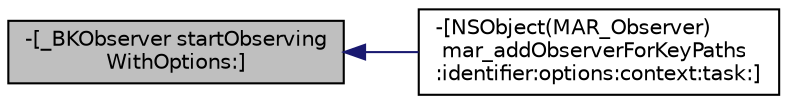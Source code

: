 digraph "-[_BKObserver startObservingWithOptions:]"
{
  edge [fontname="Helvetica",fontsize="10",labelfontname="Helvetica",labelfontsize="10"];
  node [fontname="Helvetica",fontsize="10",shape=record];
  rankdir="LR";
  Node13 [label="-[_BKObserver startObserving\lWithOptions:]",height=0.2,width=0.4,color="black", fillcolor="grey75", style="filled", fontcolor="black"];
  Node13 -> Node14 [dir="back",color="midnightblue",fontsize="10",style="solid",fontname="Helvetica"];
  Node14 [label="-[NSObject(MAR_Observer)\l mar_addObserverForKeyPaths\l:identifier:options:context:task:]",height=0.2,width=0.4,color="black", fillcolor="white", style="filled",URL="$category_n_s_object_07_m_a_r___observer_08.html#a5291491c0cc3e6242e336641ec834dff"];
}
